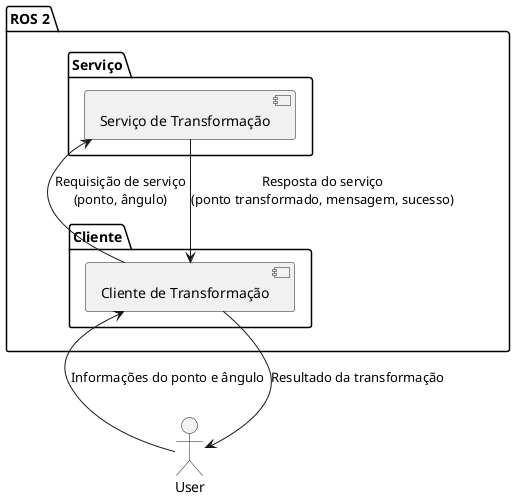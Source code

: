 @startuml
    !define ROS2 http://www.plantuml.com/plantuml/uml/7SvD3e0m30Jl1SdXyR3t2jbH7N2Wb0AO2b6Se3sbe8t1j1HdX0gj9dbS22f20GpKGUNnO7Y1dY2fEaHLNE_LSeGp4K-KZD7GxjXjZBJqKJQl3-GoFZrGj-pZnKZut_4-5dXUn5kHaLbIi_ObNd3z1GlKvtzNQVnfdl8FZJ1ZELVt0zg7PT1NSoBZWjEz-DVLuoz5bfSe5kMcaLqVqCslFLIL9M-0j00

    actor User

    package "ROS 2" {
    package "Serviço" {
        [Serviço de Transformação] as Service
    }
    
    package "Cliente" {
        [Cliente de Transformação] as Client
    }
    }

    User -> Client: Informações do ponto e ângulo
    Client -> Service: Requisição de serviço\n(ponto, ângulo)
    Service --> Client: Resposta do serviço\n(ponto transformado, mensagem, sucesso)
    Client --> User: Resultado da transformação
@enduml
